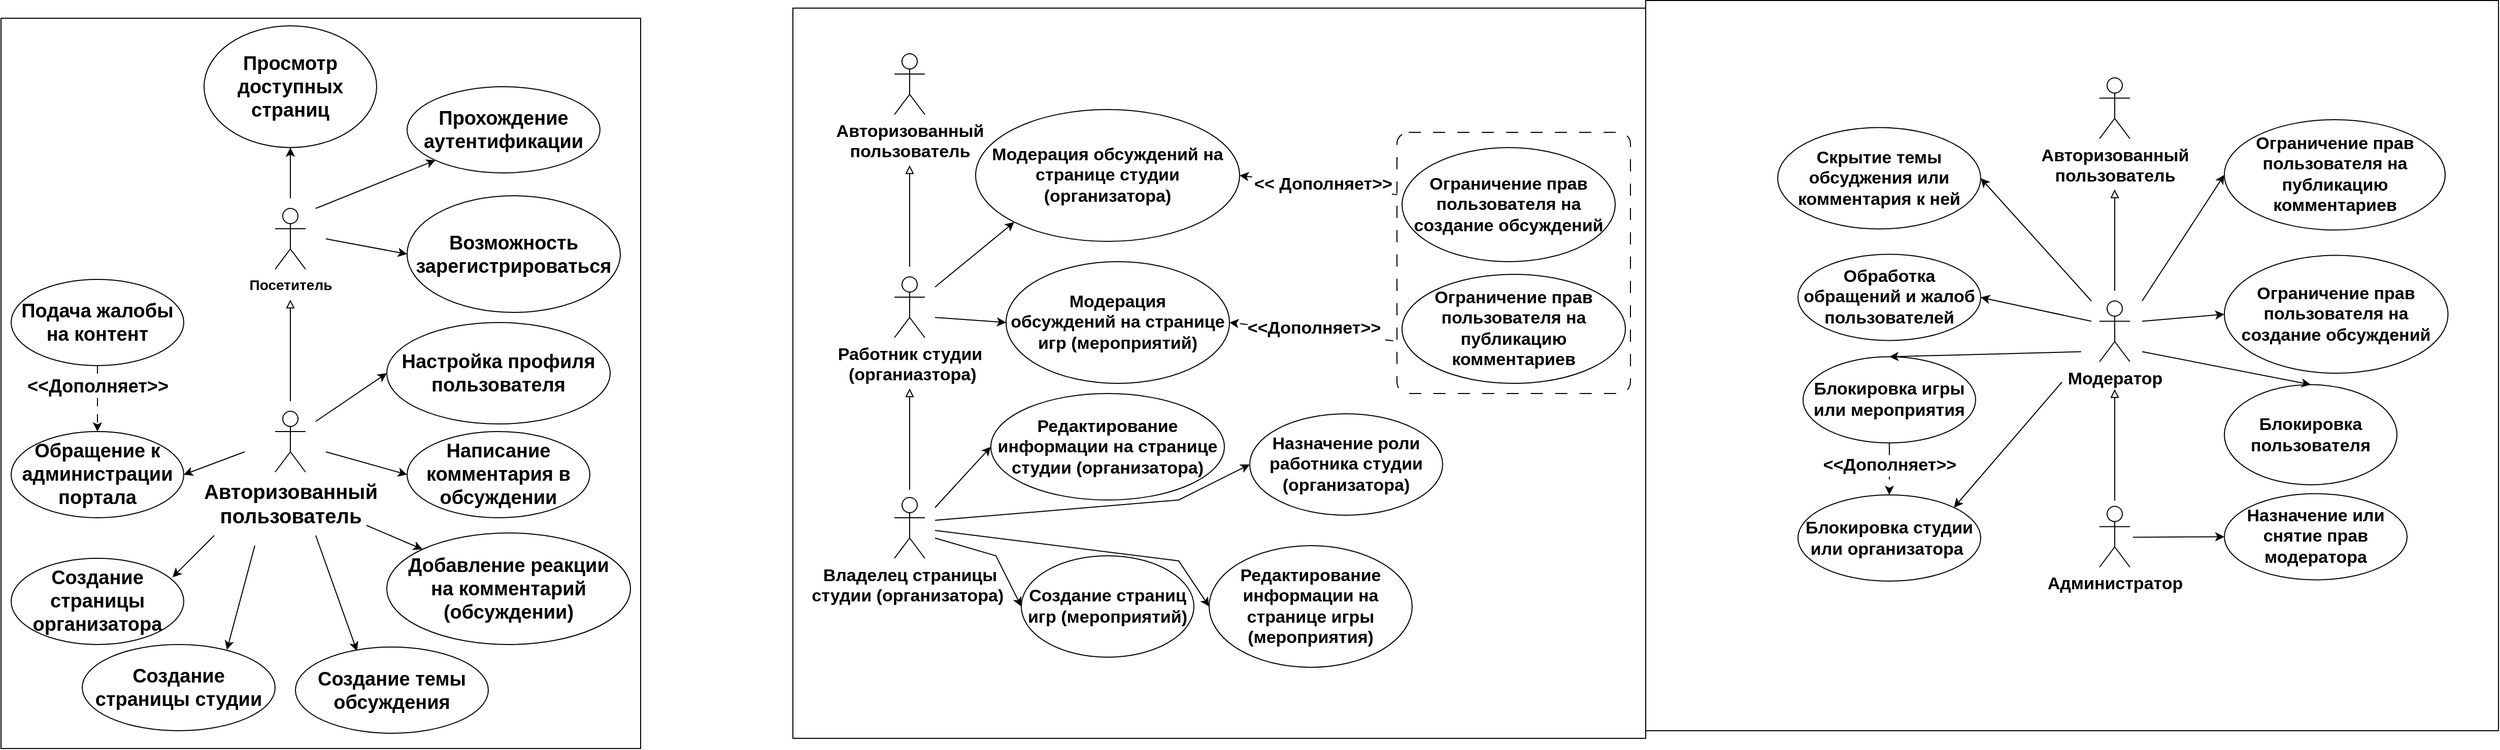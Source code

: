 <mxfile version="26.0.15">
  <diagram name="Страница — 1" id="YpcRYYn0DYfxFPPNS0pG">
    <mxGraphModel dx="1782" dy="572" grid="1" gridSize="10" guides="1" tooltips="1" connect="1" arrows="1" fold="1" page="1" pageScale="1" pageWidth="827" pageHeight="1169" math="0" shadow="0">
      <root>
        <mxCell id="0" />
        <mxCell id="1" parent="0" />
        <mxCell id="mShIZLgn5OIVJh79OUw0-4" value="" style="rounded=0;whiteSpace=wrap;html=1;" vertex="1" parent="1">
          <mxGeometry x="900" y="12.5" width="840" height="720" as="geometry" />
        </mxCell>
        <mxCell id="mShIZLgn5OIVJh79OUw0-2" value="" style="rounded=0;whiteSpace=wrap;html=1;" vertex="1" parent="1">
          <mxGeometry x="60" y="20" width="840" height="720" as="geometry" />
        </mxCell>
        <mxCell id="mShIZLgn5OIVJh79OUw0-1" value="" style="rounded=0;whiteSpace=wrap;html=1;" vertex="1" parent="1">
          <mxGeometry x="-720" y="30" width="630" height="720" as="geometry" />
        </mxCell>
        <mxCell id="T_CZ678cAcqqbvPWmF4b-27" value="" style="rounded=1;whiteSpace=wrap;html=1;fillColor=none;strokeWidth=1;dashed=1;dashPattern=12 12;arcSize=5;" parent="1" vertex="1">
          <mxGeometry x="655" y="142.5" width="230" height="257.5" as="geometry" />
        </mxCell>
        <mxCell id="T_CZ678cAcqqbvPWmF4b-5" value="Редактирование информации на странице игры (мероприятия)" style="ellipse;whiteSpace=wrap;html=1;fontSize=17;fontStyle=1" parent="1" vertex="1">
          <mxGeometry x="470" y="550" width="200" height="120" as="geometry" />
        </mxCell>
        <mxCell id="T_CZ678cAcqqbvPWmF4b-6" value="Назначение роли работника студии (организатора)" style="ellipse;whiteSpace=wrap;html=1;fontSize=17;fontStyle=1" parent="1" vertex="1">
          <mxGeometry x="510" y="420" width="190" height="100" as="geometry" />
        </mxCell>
        <mxCell id="Nox9GVhglAXxj7asT37l-6" style="rounded=0;orthogonalLoop=1;jettySize=auto;html=1;entryX=0.5;entryY=1;entryDx=0;entryDy=0;" parent="1" target="Nox9GVhglAXxj7asT37l-5" edge="1">
          <mxGeometry relative="1" as="geometry">
            <mxPoint x="-435" y="207.5" as="sourcePoint" />
          </mxGeometry>
        </mxCell>
        <mxCell id="Nox9GVhglAXxj7asT37l-8" style="rounded=0;orthogonalLoop=1;jettySize=auto;html=1;entryX=0;entryY=0.5;entryDx=0;entryDy=0;" parent="1" target="Nox9GVhglAXxj7asT37l-7" edge="1">
          <mxGeometry relative="1" as="geometry">
            <mxPoint x="-400" y="247.5" as="sourcePoint" />
          </mxGeometry>
        </mxCell>
        <mxCell id="wxCVGypFrNnkMV9-Y0Sd-2" style="rounded=0;orthogonalLoop=1;jettySize=auto;html=1;entryX=0;entryY=1;entryDx=0;entryDy=0;" parent="1" target="wxCVGypFrNnkMV9-Y0Sd-1" edge="1">
          <mxGeometry relative="1" as="geometry">
            <mxPoint x="-410" y="217.5" as="sourcePoint" />
          </mxGeometry>
        </mxCell>
        <mxCell id="Nox9GVhglAXxj7asT37l-1" value="Посетитель" style="shape=umlActor;verticalLabelPosition=bottom;verticalAlign=top;html=1;outlineConnect=0;fontSize=14;fontStyle=1" parent="1" vertex="1">
          <mxGeometry x="-450" y="217.5" width="30" height="60" as="geometry" />
        </mxCell>
        <mxCell id="Nox9GVhglAXxj7asT37l-5" value="Просмотр&lt;div&gt;доступных страниц&lt;/div&gt;" style="ellipse;whiteSpace=wrap;html=1;fontSize=19;fontStyle=1" parent="1" vertex="1">
          <mxGeometry x="-520" y="37.5" width="170" height="120" as="geometry" />
        </mxCell>
        <mxCell id="Nox9GVhglAXxj7asT37l-7" value="Возможность&lt;div&gt;зарегистрироваться&lt;/div&gt;" style="ellipse;whiteSpace=wrap;html=1;fontSize=19;fontStyle=1" parent="1" vertex="1">
          <mxGeometry x="-320" y="205" width="210" height="115" as="geometry" />
        </mxCell>
        <mxCell id="Nox9GVhglAXxj7asT37l-11" style="rounded=0;orthogonalLoop=1;jettySize=auto;html=1;endArrow=block;endFill=0;" parent="1" edge="1">
          <mxGeometry relative="1" as="geometry">
            <mxPoint x="-435" y="407.5" as="sourcePoint" />
            <mxPoint x="-435" y="307.5" as="targetPoint" />
          </mxGeometry>
        </mxCell>
        <mxCell id="Nox9GVhglAXxj7asT37l-32" style="rounded=0;orthogonalLoop=1;jettySize=auto;html=1;entryX=0;entryY=0.5;entryDx=0;entryDy=0;" parent="1" target="Nox9GVhglAXxj7asT37l-12" edge="1">
          <mxGeometry relative="1" as="geometry">
            <mxPoint x="-410" y="427.5" as="sourcePoint" />
          </mxGeometry>
        </mxCell>
        <mxCell id="rq-agdoUuukHoPaK4YFO-3" style="rounded=0;orthogonalLoop=1;jettySize=auto;html=1;entryX=0;entryY=0;entryDx=0;entryDy=0;" parent="1" target="Nox9GVhglAXxj7asT37l-17" edge="1">
          <mxGeometry relative="1" as="geometry">
            <mxPoint x="-360" y="530" as="sourcePoint" />
          </mxGeometry>
        </mxCell>
        <mxCell id="rq-agdoUuukHoPaK4YFO-4" style="rounded=0;orthogonalLoop=1;jettySize=auto;html=1;entryX=0;entryY=0.5;entryDx=0;entryDy=0;" parent="1" target="Nox9GVhglAXxj7asT37l-18" edge="1">
          <mxGeometry relative="1" as="geometry">
            <mxPoint x="-400" y="457.5" as="sourcePoint" />
          </mxGeometry>
        </mxCell>
        <mxCell id="Nox9GVhglAXxj7asT37l-9" value="&lt;font style=&quot;font-size: 20px;&quot;&gt;Авторизованный&lt;/font&gt;&lt;div&gt;&lt;font style=&quot;font-size: 20px;&quot;&gt;пользователь&lt;/font&gt;&lt;/div&gt;" style="shape=umlActor;verticalLabelPosition=bottom;verticalAlign=top;html=1;outlineConnect=0;fontSize=14;fontStyle=1" parent="1" vertex="1">
          <mxGeometry x="-450" y="417.5" width="30" height="60" as="geometry" />
        </mxCell>
        <mxCell id="Nox9GVhglAXxj7asT37l-12" value="Настройка профиля&lt;div&gt;пользователя&lt;/div&gt;" style="ellipse;whiteSpace=wrap;html=1;fontSize=19;fontStyle=1" parent="1" vertex="1">
          <mxGeometry x="-340" y="330" width="220" height="100" as="geometry" />
        </mxCell>
        <mxCell id="Nox9GVhglAXxj7asT37l-13" value="Подача жалобы&lt;div&gt;на контент&lt;/div&gt;" style="ellipse;whiteSpace=wrap;html=1;fontSize=19;fontStyle=1" parent="1" vertex="1">
          <mxGeometry x="-710" y="287.5" width="170" height="85" as="geometry" />
        </mxCell>
        <mxCell id="Nox9GVhglAXxj7asT37l-14" value="Обращение к администрации портала" style="ellipse;whiteSpace=wrap;html=1;fontSize=19;fontStyle=1" parent="1" vertex="1">
          <mxGeometry x="-710" y="437.5" width="170" height="85" as="geometry" />
        </mxCell>
        <mxCell id="Nox9GVhglAXxj7asT37l-15" value="Создание страницы студии" style="ellipse;whiteSpace=wrap;html=1;fontSize=19;fontStyle=1" parent="1" vertex="1">
          <mxGeometry x="-640" y="647.5" width="190" height="85" as="geometry" />
        </mxCell>
        <mxCell id="Nox9GVhglAXxj7asT37l-17" value="Добавление реакции &lt;br&gt;на комментарий (обсуждении)" style="ellipse;whiteSpace=wrap;html=1;fontSize=19;fontStyle=1" parent="1" vertex="1">
          <mxGeometry x="-340" y="537.5" width="240" height="110" as="geometry" />
        </mxCell>
        <mxCell id="Nox9GVhglAXxj7asT37l-18" value="Написание комментария в обсуждении" style="ellipse;whiteSpace=wrap;html=1;fontSize=19;fontStyle=1" parent="1" vertex="1">
          <mxGeometry x="-320" y="437.5" width="180" height="85" as="geometry" />
        </mxCell>
        <mxCell id="Nox9GVhglAXxj7asT37l-19" value="Создание страницы организатора" style="ellipse;whiteSpace=wrap;html=1;fontSize=19;fontStyle=1" parent="1" vertex="1">
          <mxGeometry x="-710" y="562.5" width="170" height="85" as="geometry" />
        </mxCell>
        <mxCell id="jyXeXl46rUH5Mm83_vD5-4" style="edgeStyle=orthogonalEdgeStyle;rounded=0;orthogonalLoop=1;jettySize=auto;html=1;endArrow=block;endFill=0;" parent="1" edge="1">
          <mxGeometry relative="1" as="geometry">
            <mxPoint x="175" y="275" as="sourcePoint" />
            <mxPoint x="175" y="175" as="targetPoint" />
          </mxGeometry>
        </mxCell>
        <mxCell id="wxCVGypFrNnkMV9-Y0Sd-13" style="rounded=0;orthogonalLoop=1;jettySize=auto;html=1;entryX=0;entryY=1;entryDx=0;entryDy=0;" parent="1" target="Nox9GVhglAXxj7asT37l-39" edge="1">
          <mxGeometry relative="1" as="geometry">
            <mxPoint x="200" y="295" as="sourcePoint" />
          </mxGeometry>
        </mxCell>
        <mxCell id="wxCVGypFrNnkMV9-Y0Sd-14" style="rounded=0;orthogonalLoop=1;jettySize=auto;html=1;entryX=0;entryY=0.5;entryDx=0;entryDy=0;" parent="1" target="Nox9GVhglAXxj7asT37l-41" edge="1">
          <mxGeometry relative="1" as="geometry">
            <mxPoint x="200" y="325" as="sourcePoint" />
          </mxGeometry>
        </mxCell>
        <mxCell id="Nox9GVhglAXxj7asT37l-34" value="&lt;div&gt;&lt;font style=&quot;font-size: 17px;&quot;&gt;Работник студии&lt;/font&gt;&lt;/div&gt;&lt;div&gt;&lt;font style=&quot;font-size: 17px;&quot;&gt;&amp;nbsp;(&lt;span style=&quot;background-color: transparent; color: light-dark(rgb(0, 0, 0), rgb(255, 255, 255));&quot;&gt;органиазтора&lt;/span&gt;&lt;span style=&quot;background-color: transparent; color: light-dark(rgb(0, 0, 0), rgb(255, 255, 255));&quot;&gt;)&lt;/span&gt;&lt;/font&gt;&lt;/div&gt;" style="shape=umlActor;verticalLabelPosition=bottom;verticalAlign=top;html=1;outlineConnect=0;fontSize=14;fontStyle=1" parent="1" vertex="1">
          <mxGeometry x="160" y="285" width="30" height="60" as="geometry" />
        </mxCell>
        <mxCell id="Nox9GVhglAXxj7asT37l-39" value="Модерация обсуждений на странице студии (организатора)" style="ellipse;whiteSpace=wrap;html=1;fontSize=17;fontStyle=1" parent="1" vertex="1">
          <mxGeometry x="240" y="120" width="260" height="130" as="geometry" />
        </mxCell>
        <mxCell id="Nox9GVhglAXxj7asT37l-41" value="Модерация &lt;br&gt;обсуждений на странице игр (мероприятий)" style="ellipse;whiteSpace=wrap;html=1;fontSize=17;fontStyle=1" parent="1" vertex="1">
          <mxGeometry x="270" y="270" width="220" height="120" as="geometry" />
        </mxCell>
        <mxCell id="T_CZ678cAcqqbvPWmF4b-22" style="rounded=0;orthogonalLoop=1;jettySize=auto;html=1;entryX=1;entryY=0.5;entryDx=0;entryDy=0;dashed=1;dashPattern=8 8;exitX=-0.016;exitY=0.798;exitDx=0;exitDy=0;exitPerimeter=0;" parent="1" source="T_CZ678cAcqqbvPWmF4b-27" target="Nox9GVhglAXxj7asT37l-41" edge="1">
          <mxGeometry relative="1" as="geometry" />
        </mxCell>
        <mxCell id="T_CZ678cAcqqbvPWmF4b-24" value="&lt;font style=&quot;font-size: 17px;&quot;&gt;&amp;lt;&amp;lt;Дополняет&amp;gt;&amp;gt;&lt;/font&gt;" style="edgeLabel;html=1;align=center;verticalAlign=middle;resizable=0;points=[];fontStyle=1;fontSize=14;" parent="T_CZ678cAcqqbvPWmF4b-22" vertex="1" connectable="0">
          <mxGeometry x="0.403" relative="1" as="geometry">
            <mxPoint x="35" as="offset" />
          </mxGeometry>
        </mxCell>
        <mxCell id="Nox9GVhglAXxj7asT37l-42" value="Ограничение прав пользователя на публикацию комментариев" style="ellipse;whiteSpace=wrap;html=1;fontSize=17;fontStyle=1" parent="1" vertex="1">
          <mxGeometry x="660" y="282.5" width="220" height="107.5" as="geometry" />
        </mxCell>
        <mxCell id="T_CZ678cAcqqbvPWmF4b-21" style="rounded=0;orthogonalLoop=1;jettySize=auto;html=1;entryX=1;entryY=0.5;entryDx=0;entryDy=0;dashed=1;dashPattern=8 8;exitX=0.001;exitY=0.239;exitDx=0;exitDy=0;exitPerimeter=0;fontSize=12;" parent="1" source="T_CZ678cAcqqbvPWmF4b-27" target="Nox9GVhglAXxj7asT37l-39" edge="1">
          <mxGeometry relative="1" as="geometry" />
        </mxCell>
        <mxCell id="T_CZ678cAcqqbvPWmF4b-23" value="&lt;font style=&quot;font-size: 17px;&quot;&gt;&amp;lt;&amp;lt; Дополняет&amp;gt;&amp;gt;&lt;/font&gt;" style="edgeLabel;html=1;align=center;verticalAlign=middle;resizable=0;points=[];fontStyle=1;fontSize=14;" parent="T_CZ678cAcqqbvPWmF4b-21" vertex="1" connectable="0">
          <mxGeometry x="0.112" y="-1" relative="1" as="geometry">
            <mxPoint x="13" y="1" as="offset" />
          </mxGeometry>
        </mxCell>
        <mxCell id="Nox9GVhglAXxj7asT37l-43" value="Ограничение прав пользователя на создание обсуждений" style="ellipse;whiteSpace=wrap;html=1;fontSize=17;fontStyle=1" parent="1" vertex="1">
          <mxGeometry x="660" y="157.5" width="210" height="112.5" as="geometry" />
        </mxCell>
        <mxCell id="jyXeXl46rUH5Mm83_vD5-2" value="&lt;font style=&quot;font-size: 17px;&quot;&gt;Авторизованный&lt;/font&gt;&lt;div&gt;&lt;font style=&quot;font-size: 17px;&quot;&gt;пользователь&lt;/font&gt;&lt;/div&gt;" style="shape=umlActor;verticalLabelPosition=bottom;verticalAlign=top;html=1;outlineConnect=0;fontSize=14;fontStyle=1" parent="1" vertex="1">
          <mxGeometry x="160" y="65" width="30" height="60" as="geometry" />
        </mxCell>
        <mxCell id="wxCVGypFrNnkMV9-Y0Sd-1" value="Прохождение аутентификации" style="ellipse;whiteSpace=wrap;html=1;fontSize=19;fontStyle=1" parent="1" vertex="1">
          <mxGeometry x="-320" y="97.5" width="190" height="85" as="geometry" />
        </mxCell>
        <mxCell id="wxCVGypFrNnkMV9-Y0Sd-3" value="" style="rounded=0;orthogonalLoop=1;jettySize=auto;html=1;entryX=0.319;entryY=0.046;entryDx=0;entryDy=0;entryPerimeter=0;" parent="1" target="Nox9GVhglAXxj7asT37l-16" edge="1">
          <mxGeometry relative="1" as="geometry">
            <mxPoint x="-410" y="540" as="sourcePoint" />
            <mxPoint x="-420" y="830.5" as="targetPoint" />
          </mxGeometry>
        </mxCell>
        <mxCell id="Nox9GVhglAXxj7asT37l-16" value="Создание темы обсуждения" style="ellipse;whiteSpace=wrap;html=1;fontSize=19;fontStyle=1" parent="1" vertex="1">
          <mxGeometry x="-430" y="650" width="190" height="85" as="geometry" />
        </mxCell>
        <mxCell id="wxCVGypFrNnkMV9-Y0Sd-5" style="rounded=0;orthogonalLoop=1;jettySize=auto;html=1;entryX=0.75;entryY=0.061;entryDx=0;entryDy=0;entryPerimeter=0;" parent="1" target="Nox9GVhglAXxj7asT37l-15" edge="1">
          <mxGeometry relative="1" as="geometry">
            <mxPoint x="-470" y="550" as="sourcePoint" />
          </mxGeometry>
        </mxCell>
        <mxCell id="wxCVGypFrNnkMV9-Y0Sd-6" style="rounded=0;orthogonalLoop=1;jettySize=auto;html=1;entryX=0.935;entryY=0.22;entryDx=0;entryDy=0;entryPerimeter=0;" parent="1" target="Nox9GVhglAXxj7asT37l-19" edge="1">
          <mxGeometry relative="1" as="geometry">
            <mxPoint x="-510" y="540" as="sourcePoint" />
          </mxGeometry>
        </mxCell>
        <mxCell id="wxCVGypFrNnkMV9-Y0Sd-7" style="rounded=0;orthogonalLoop=1;jettySize=auto;html=1;entryX=0.5;entryY=0;entryDx=0;entryDy=0;exitX=0.5;exitY=1;exitDx=0;exitDy=0;dashed=1;dashPattern=8 8;" parent="1" source="Nox9GVhglAXxj7asT37l-13" target="Nox9GVhglAXxj7asT37l-14" edge="1">
          <mxGeometry relative="1" as="geometry">
            <mxPoint x="-470" y="457.5" as="sourcePoint" />
          </mxGeometry>
        </mxCell>
        <mxCell id="wxCVGypFrNnkMV9-Y0Sd-9" value="&lt;b&gt;&lt;font style=&quot;font-size: 18px;&quot;&gt;&amp;lt;&amp;lt;Дополняет&amp;gt;&amp;gt;&lt;/font&gt;&lt;/b&gt;" style="edgeLabel;html=1;align=center;verticalAlign=middle;resizable=0;points=[];fontSize=14;" parent="wxCVGypFrNnkMV9-Y0Sd-7" vertex="1" connectable="0">
          <mxGeometry x="-0.309" y="1" relative="1" as="geometry">
            <mxPoint x="-1" y="-2" as="offset" />
          </mxGeometry>
        </mxCell>
        <mxCell id="wxCVGypFrNnkMV9-Y0Sd-8" style="rounded=0;orthogonalLoop=1;jettySize=auto;html=1;entryX=1;entryY=0.5;entryDx=0;entryDy=0;" parent="1" target="Nox9GVhglAXxj7asT37l-14" edge="1">
          <mxGeometry relative="1" as="geometry">
            <mxPoint x="-480" y="457.5" as="sourcePoint" />
          </mxGeometry>
        </mxCell>
        <mxCell id="T_CZ678cAcqqbvPWmF4b-2" style="rounded=0;orthogonalLoop=1;jettySize=auto;html=1;endArrow=block;endFill=0;" parent="1" edge="1">
          <mxGeometry relative="1" as="geometry">
            <mxPoint x="175" y="495" as="sourcePoint" />
            <mxPoint x="175" y="395" as="targetPoint" />
          </mxGeometry>
        </mxCell>
        <mxCell id="T_CZ678cAcqqbvPWmF4b-7" style="rounded=0;orthogonalLoop=1;jettySize=auto;html=1;entryX=0;entryY=0.5;entryDx=0;entryDy=0;" parent="1" target="T_CZ678cAcqqbvPWmF4b-3" edge="1">
          <mxGeometry relative="1" as="geometry">
            <mxPoint x="200" y="512.5" as="sourcePoint" />
          </mxGeometry>
        </mxCell>
        <mxCell id="T_CZ678cAcqqbvPWmF4b-8" style="rounded=0;orthogonalLoop=1;jettySize=auto;html=1;entryX=0;entryY=0.5;entryDx=0;entryDy=0;" parent="1" target="T_CZ678cAcqqbvPWmF4b-4" edge="1">
          <mxGeometry relative="1" as="geometry">
            <mxPoint x="200" y="542.5" as="sourcePoint" />
            <Array as="points">
              <mxPoint x="260" y="560" />
            </Array>
          </mxGeometry>
        </mxCell>
        <mxCell id="T_CZ678cAcqqbvPWmF4b-1" value="&lt;div&gt;&lt;font style=&quot;font-size: 17px;&quot;&gt;Владелец страницы&lt;/font&gt;&lt;/div&gt;&lt;div&gt;&lt;font style=&quot;font-size: 17px;&quot;&gt;студии (организатора)&amp;nbsp;&lt;/font&gt;&lt;/div&gt;" style="shape=umlActor;verticalLabelPosition=bottom;verticalAlign=top;html=1;outlineConnect=0;fontSize=14;fontStyle=1" parent="1" vertex="1">
          <mxGeometry x="160" y="502.5" width="30" height="60" as="geometry" />
        </mxCell>
        <mxCell id="T_CZ678cAcqqbvPWmF4b-3" value="Редактирование информации на странице студии (организатора)" style="ellipse;whiteSpace=wrap;html=1;fontSize=17;fontStyle=1" parent="1" vertex="1">
          <mxGeometry x="255" y="400" width="230" height="105" as="geometry" />
        </mxCell>
        <mxCell id="T_CZ678cAcqqbvPWmF4b-4" value="Создание страниц игр (мероприятий)" style="ellipse;whiteSpace=wrap;html=1;fontSize=17;fontStyle=1" parent="1" vertex="1">
          <mxGeometry x="285" y="560" width="170" height="100" as="geometry" />
        </mxCell>
        <mxCell id="T_CZ678cAcqqbvPWmF4b-11" style="edgeStyle=orthogonalEdgeStyle;rounded=0;orthogonalLoop=1;jettySize=auto;html=1;endArrow=block;endFill=0;" parent="1" edge="1">
          <mxGeometry relative="1" as="geometry">
            <mxPoint x="1362" y="298.75" as="sourcePoint" />
            <mxPoint x="1362" y="198.75" as="targetPoint" />
          </mxGeometry>
        </mxCell>
        <mxCell id="T_CZ678cAcqqbvPWmF4b-33" style="rounded=0;orthogonalLoop=1;jettySize=auto;html=1;entryX=1;entryY=0.5;entryDx=0;entryDy=0;" parent="1" target="T_CZ678cAcqqbvPWmF4b-20" edge="1">
          <mxGeometry relative="1" as="geometry">
            <mxPoint x="1339" y="308.75" as="sourcePoint" />
          </mxGeometry>
        </mxCell>
        <mxCell id="T_CZ678cAcqqbvPWmF4b-34" style="rounded=0;orthogonalLoop=1;jettySize=auto;html=1;entryX=1;entryY=0.5;entryDx=0;entryDy=0;" parent="1" target="T_CZ678cAcqqbvPWmF4b-19" edge="1">
          <mxGeometry relative="1" as="geometry">
            <mxPoint x="1339" y="328.75" as="sourcePoint" />
          </mxGeometry>
        </mxCell>
        <mxCell id="T_CZ678cAcqqbvPWmF4b-35" style="rounded=0;orthogonalLoop=1;jettySize=auto;html=1;entryX=0;entryY=0.5;entryDx=0;entryDy=0;" parent="1" target="T_CZ678cAcqqbvPWmF4b-14" edge="1">
          <mxGeometry relative="1" as="geometry">
            <mxPoint x="1389" y="308.75" as="sourcePoint" />
          </mxGeometry>
        </mxCell>
        <mxCell id="T_CZ678cAcqqbvPWmF4b-36" style="rounded=0;orthogonalLoop=1;jettySize=auto;html=1;entryX=0;entryY=0.5;entryDx=0;entryDy=0;" parent="1" target="T_CZ678cAcqqbvPWmF4b-15" edge="1">
          <mxGeometry relative="1" as="geometry">
            <mxPoint x="1389" y="328.75" as="sourcePoint" />
          </mxGeometry>
        </mxCell>
        <mxCell id="8HalHW5koF5oAW2OHnk1-1" style="rounded=0;orthogonalLoop=1;jettySize=auto;html=1;entryX=1;entryY=0;entryDx=0;entryDy=0;" parent="1" target="T_CZ678cAcqqbvPWmF4b-17" edge="1">
          <mxGeometry relative="1" as="geometry">
            <mxPoint x="1310" y="388.75" as="sourcePoint" />
          </mxGeometry>
        </mxCell>
        <mxCell id="T_CZ678cAcqqbvPWmF4b-12" value="&lt;div&gt;&lt;font style=&quot;font-size: 17px;&quot;&gt;Модератор&lt;/font&gt;&lt;/div&gt;" style="shape=umlActor;verticalLabelPosition=bottom;verticalAlign=top;html=1;outlineConnect=0;fontSize=14;fontStyle=1" parent="1" vertex="1">
          <mxGeometry x="1347" y="308.75" width="30" height="60" as="geometry" />
        </mxCell>
        <mxCell id="T_CZ678cAcqqbvPWmF4b-13" value="&lt;font style=&quot;font-size: 17px;&quot;&gt;Авторизованный&lt;/font&gt;&lt;div&gt;&lt;font style=&quot;font-size: 17px;&quot;&gt;пользователь&lt;/font&gt;&lt;/div&gt;" style="shape=umlActor;verticalLabelPosition=bottom;verticalAlign=top;html=1;outlineConnect=0;fontSize=14;fontStyle=1" parent="1" vertex="1">
          <mxGeometry x="1347" y="88.75" width="30" height="60" as="geometry" />
        </mxCell>
        <mxCell id="T_CZ678cAcqqbvPWmF4b-14" value="Ограничение прав пользователя на публикацию комментариев" style="ellipse;whiteSpace=wrap;html=1;fontSize=17;fontStyle=1" parent="1" vertex="1">
          <mxGeometry x="1470" y="130" width="217.5" height="108.75" as="geometry" />
        </mxCell>
        <mxCell id="T_CZ678cAcqqbvPWmF4b-15" value="Ограничение прав пользователя на создание обсуждений" style="ellipse;whiteSpace=wrap;html=1;fontSize=17;fontStyle=1" parent="1" vertex="1">
          <mxGeometry x="1470" y="263.75" width="220.27" height="116.25" as="geometry" />
        </mxCell>
        <mxCell id="T_CZ678cAcqqbvPWmF4b-16" value="Блокировка пользователя" style="ellipse;whiteSpace=wrap;html=1;fontSize=17;fontStyle=1" parent="1" vertex="1">
          <mxGeometry x="1470" y="391.25" width="170" height="98.75" as="geometry" />
        </mxCell>
        <mxCell id="T_CZ678cAcqqbvPWmF4b-17" value="Блокировка студии или организатора&amp;nbsp;" style="ellipse;whiteSpace=wrap;html=1;fontSize=17;fontStyle=1" parent="1" vertex="1">
          <mxGeometry x="1050" y="500" width="180" height="85" as="geometry" />
        </mxCell>
        <mxCell id="T_CZ678cAcqqbvPWmF4b-29" style="rounded=0;orthogonalLoop=1;jettySize=auto;html=1;entryX=0.5;entryY=0;entryDx=0;entryDy=0;dashed=1;dashPattern=12 12;" parent="1" source="T_CZ678cAcqqbvPWmF4b-18" target="T_CZ678cAcqqbvPWmF4b-17" edge="1">
          <mxGeometry relative="1" as="geometry" />
        </mxCell>
        <mxCell id="T_CZ678cAcqqbvPWmF4b-30" value="&lt;font style=&quot;font-size: 17px;&quot;&gt;&amp;lt;&amp;lt;Дополняет&amp;gt;&amp;gt;&lt;/font&gt;" style="edgeLabel;html=1;align=center;verticalAlign=middle;resizable=0;points=[];fontStyle=1;fontSize=14;" parent="T_CZ678cAcqqbvPWmF4b-29" vertex="1" connectable="0">
          <mxGeometry x="-0.318" relative="1" as="geometry">
            <mxPoint y="4" as="offset" />
          </mxGeometry>
        </mxCell>
        <mxCell id="T_CZ678cAcqqbvPWmF4b-18" value="Блокировка игры или мероприятия" style="ellipse;whiteSpace=wrap;html=1;fontSize=17;fontStyle=1" parent="1" vertex="1">
          <mxGeometry x="1055" y="363.75" width="170" height="85" as="geometry" />
        </mxCell>
        <mxCell id="T_CZ678cAcqqbvPWmF4b-19" value="Обработка обращений и жалоб пользователей" style="ellipse;whiteSpace=wrap;html=1;fontSize=17;fontStyle=1" parent="1" vertex="1">
          <mxGeometry x="1050" y="262.75" width="180" height="85" as="geometry" />
        </mxCell>
        <mxCell id="T_CZ678cAcqqbvPWmF4b-20" value="Скрытие темы обсуджения или комментария к ней" style="ellipse;whiteSpace=wrap;html=1;fontSize=17;fontStyle=1" parent="1" vertex="1">
          <mxGeometry x="1030" y="137.75" width="200" height="100" as="geometry" />
        </mxCell>
        <mxCell id="T_CZ678cAcqqbvPWmF4b-9" style="rounded=0;orthogonalLoop=1;jettySize=auto;html=1;entryX=0;entryY=0.5;entryDx=0;entryDy=0;" parent="1" target="T_CZ678cAcqqbvPWmF4b-6" edge="1">
          <mxGeometry relative="1" as="geometry">
            <mxPoint x="200" y="525" as="sourcePoint" />
            <Array as="points">
              <mxPoint x="440" y="505" />
            </Array>
          </mxGeometry>
        </mxCell>
        <mxCell id="T_CZ678cAcqqbvPWmF4b-10" style="rounded=0;orthogonalLoop=1;jettySize=auto;html=1;entryX=0;entryY=0.5;entryDx=0;entryDy=0;" parent="1" target="T_CZ678cAcqqbvPWmF4b-5" edge="1">
          <mxGeometry relative="1" as="geometry">
            <mxPoint x="200" y="535" as="sourcePoint" />
            <Array as="points">
              <mxPoint x="440" y="565" />
            </Array>
          </mxGeometry>
        </mxCell>
        <mxCell id="T_CZ678cAcqqbvPWmF4b-37" style="rounded=0;orthogonalLoop=1;jettySize=auto;html=1;entryX=0.5;entryY=0;entryDx=0;entryDy=0;" parent="1" target="T_CZ678cAcqqbvPWmF4b-16" edge="1">
          <mxGeometry relative="1" as="geometry">
            <mxPoint x="1389" y="358.75" as="sourcePoint" />
          </mxGeometry>
        </mxCell>
        <mxCell id="T_CZ678cAcqqbvPWmF4b-32" style="rounded=0;orthogonalLoop=1;jettySize=auto;html=1;entryX=0.5;entryY=0;entryDx=0;entryDy=0;" parent="1" target="T_CZ678cAcqqbvPWmF4b-18" edge="1">
          <mxGeometry relative="1" as="geometry">
            <mxPoint x="1329" y="358.75" as="sourcePoint" />
          </mxGeometry>
        </mxCell>
        <mxCell id="8HalHW5koF5oAW2OHnk1-5" style="rounded=0;orthogonalLoop=1;jettySize=auto;html=1;entryX=0;entryY=0.5;entryDx=0;entryDy=0;" parent="1" target="8HalHW5koF5oAW2OHnk1-4" edge="1">
          <mxGeometry relative="1" as="geometry">
            <mxPoint x="1380" y="541.75" as="sourcePoint" />
          </mxGeometry>
        </mxCell>
        <mxCell id="8HalHW5koF5oAW2OHnk1-7" style="rounded=0;orthogonalLoop=1;jettySize=auto;html=1;endArrow=block;endFill=0;" parent="1" edge="1">
          <mxGeometry relative="1" as="geometry">
            <mxPoint x="1362" y="395.75" as="targetPoint" />
            <mxPoint x="1362" y="505.75" as="sourcePoint" />
          </mxGeometry>
        </mxCell>
        <mxCell id="8HalHW5koF5oAW2OHnk1-2" value="&lt;font style=&quot;font-size: 17px;&quot;&gt;Администратор&lt;/font&gt;" style="shape=umlActor;verticalLabelPosition=bottom;verticalAlign=top;html=1;outlineConnect=0;fontSize=14;fontStyle=1" parent="1" vertex="1">
          <mxGeometry x="1347" y="511.25" width="30" height="60" as="geometry" />
        </mxCell>
        <mxCell id="8HalHW5koF5oAW2OHnk1-4" value="Назначение или снятие прав модератора" style="ellipse;whiteSpace=wrap;html=1;fontSize=17;fontStyle=1" parent="1" vertex="1">
          <mxGeometry x="1470" y="498.75" width="180" height="85" as="geometry" />
        </mxCell>
      </root>
    </mxGraphModel>
  </diagram>
</mxfile>
